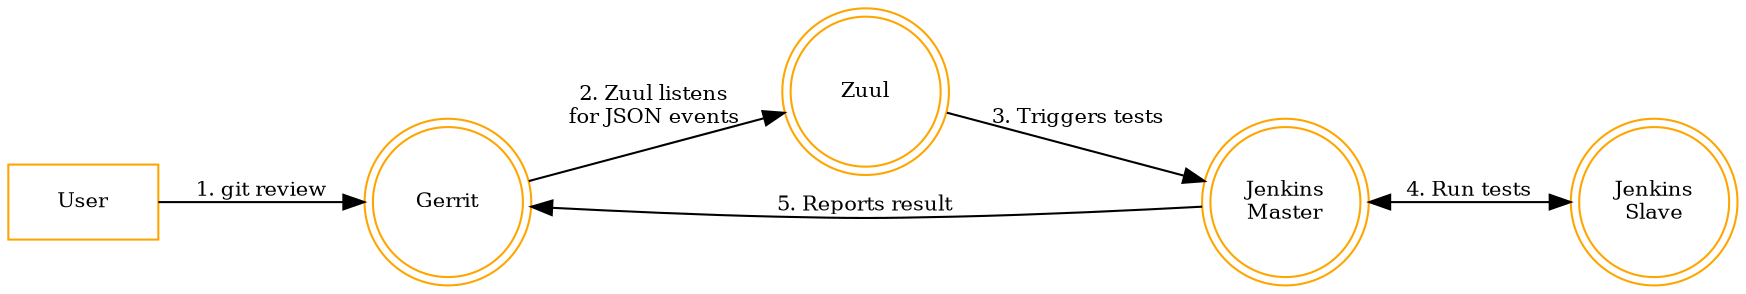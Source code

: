 digraph {
    node [shape=doublecircle,fontsize=10,width=1.0,color=orange];
    edge [fontsize=10];
    rankdir=LR;

    "Gerrit";
    "Zuul";
    "master" [label="Jenkins\nMaster"];
    "slave" [label="Jenkins\nSlave"];
    "User" [shape="box"];

    "User" -> "Gerrit" [label="1. git review"];
    "Gerrit" -> "Zuul" [label="2. Zuul listens\nfor JSON events"];
    "Zuul" -> "master" [label="3. Triggers tests"];
    "master" -> "Gerrit" [label="5. Reports result"];
    "master" -> "slave" [label="4. Run tests" dir=both];
}
